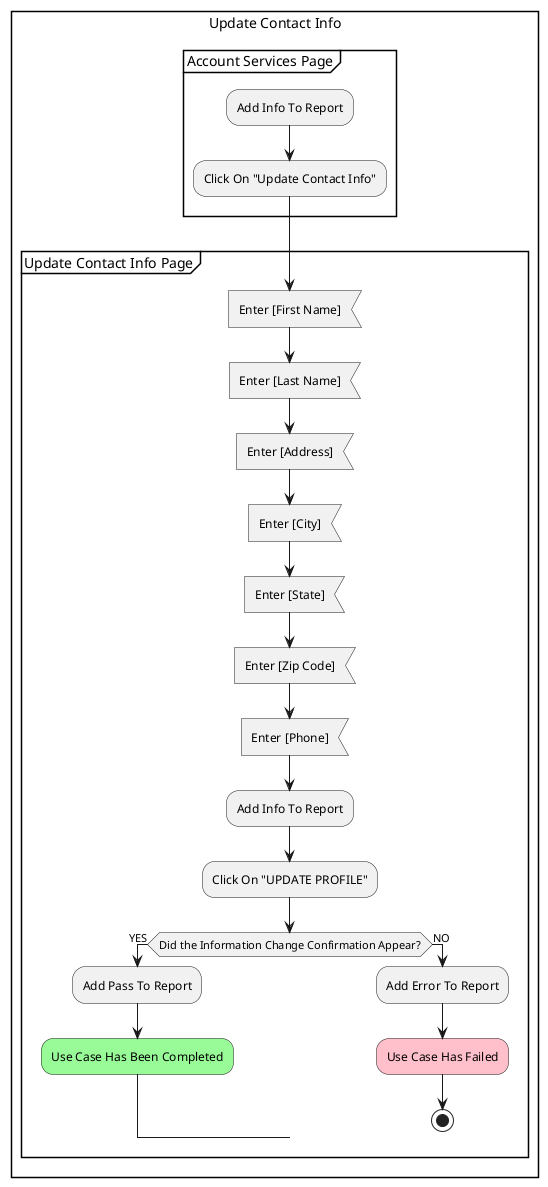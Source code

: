 @startuml UPDATE_CONTACT_INFO_E2E
rectangle "Update Contact Info" {
    partition "Account Services Page" {
        :Add Info To Report;
        :Click On "Update Contact Info";
    }
    partition "Update Contact Info Page" {
        :Enter [First Name]; <<input>>
        :Enter [Last Name]; <<input>>
        :Enter [Address]; <<input>>
        :Enter [City]; <<input>>
        :Enter [State]; <<input>>
        :Enter [Zip Code]; <<input>>
        :Enter [Phone]; <<input>>
        :Add Info To Report;
        :Click On "UPDATE PROFILE";
        if (Did the Information Change Confirmation Appear?) then (YES)
            :Add Pass To Report;
            #palegreen:Use Case Has Been Completed;
        else (NO)
            :Add Error To Report;
            #pink:Use Case Has Failed;
            stop
        endif
    }
}
@enduml